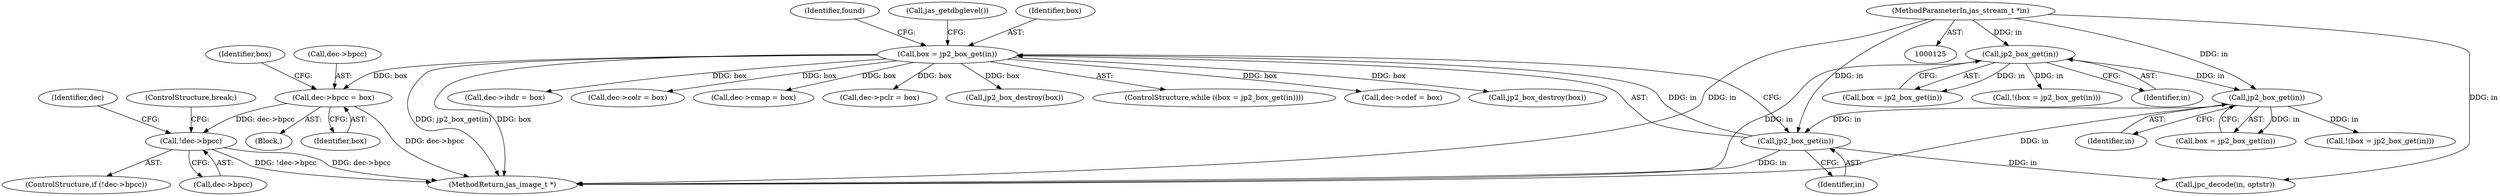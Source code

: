 digraph "0_jasper_d42b2388f7f8e0332c846675133acea151fc557a_33@pointer" {
"1000279" [label="(Call,dec->bpcc = box)"];
"1000229" [label="(Call,box = jp2_box_get(in))"];
"1000231" [label="(Call,jp2_box_get(in))"];
"1000206" [label="(Call,jp2_box_get(in))"];
"1000167" [label="(Call,jp2_box_get(in))"];
"1000126" [label="(MethodParameterIn,jas_stream_t *in)"];
"1000274" [label="(Call,!dec->bpcc)"];
"1000281" [label="(Identifier,dec)"];
"1000280" [label="(Call,dec->bpcc)"];
"1000126" [label="(MethodParameterIn,jas_stream_t *in)"];
"1000167" [label="(Call,jp2_box_get(in))"];
"1000263" [label="(Call,dec->ihdr = box)"];
"1000279" [label="(Call,dec->bpcc = box)"];
"1000366" [label="(Identifier,found)"];
"1000287" [label="(ControlStructure,break;)"];
"1000236" [label="(Call,jas_getdbglevel())"];
"1000204" [label="(Call,box = jp2_box_get(in))"];
"1000165" [label="(Call,box = jp2_box_get(in))"];
"1000343" [label="(Call,dec->colr = box)"];
"1000327" [label="(Call,dec->cmap = box)"];
"1000311" [label="(Call,dec->pclr = box)"];
"1000355" [label="(Call,jp2_box_destroy(box))"];
"1000232" [label="(Identifier,in)"];
"1000278" [label="(Block,)"];
"1000228" [label="(ControlStructure,while ((box = jp2_box_get(in))))"];
"1000230" [label="(Identifier,box)"];
"1000295" [label="(Call,dec->cdef = box)"];
"1000203" [label="(Call,!(box = jp2_box_get(in)))"];
"1000206" [label="(Call,jp2_box_get(in))"];
"1000273" [label="(ControlStructure,if (!dec->bpcc))"];
"1000229" [label="(Call,box = jp2_box_get(in))"];
"1000164" [label="(Call,!(box = jp2_box_get(in)))"];
"1001265" [label="(MethodReturn,jas_image_t *)"];
"1000275" [label="(Call,dec->bpcc)"];
"1001256" [label="(Call,jp2_box_destroy(box))"];
"1000274" [label="(Call,!dec->bpcc)"];
"1000285" [label="(Identifier,box)"];
"1000231" [label="(Call,jp2_box_get(in))"];
"1000377" [label="(Call,jpc_decode(in, optstr))"];
"1000283" [label="(Identifier,box)"];
"1000168" [label="(Identifier,in)"];
"1000207" [label="(Identifier,in)"];
"1000279" -> "1000278"  [label="AST: "];
"1000279" -> "1000283"  [label="CFG: "];
"1000280" -> "1000279"  [label="AST: "];
"1000283" -> "1000279"  [label="AST: "];
"1000285" -> "1000279"  [label="CFG: "];
"1000279" -> "1001265"  [label="DDG: dec->bpcc"];
"1000279" -> "1000274"  [label="DDG: dec->bpcc"];
"1000229" -> "1000279"  [label="DDG: box"];
"1000229" -> "1000228"  [label="AST: "];
"1000229" -> "1000231"  [label="CFG: "];
"1000230" -> "1000229"  [label="AST: "];
"1000231" -> "1000229"  [label="AST: "];
"1000236" -> "1000229"  [label="CFG: "];
"1000366" -> "1000229"  [label="CFG: "];
"1000229" -> "1001265"  [label="DDG: jp2_box_get(in)"];
"1000229" -> "1001265"  [label="DDG: box"];
"1000231" -> "1000229"  [label="DDG: in"];
"1000229" -> "1000263"  [label="DDG: box"];
"1000229" -> "1000295"  [label="DDG: box"];
"1000229" -> "1000311"  [label="DDG: box"];
"1000229" -> "1000327"  [label="DDG: box"];
"1000229" -> "1000343"  [label="DDG: box"];
"1000229" -> "1000355"  [label="DDG: box"];
"1000229" -> "1001256"  [label="DDG: box"];
"1000231" -> "1000232"  [label="CFG: "];
"1000232" -> "1000231"  [label="AST: "];
"1000231" -> "1001265"  [label="DDG: in"];
"1000206" -> "1000231"  [label="DDG: in"];
"1000126" -> "1000231"  [label="DDG: in"];
"1000231" -> "1000377"  [label="DDG: in"];
"1000206" -> "1000204"  [label="AST: "];
"1000206" -> "1000207"  [label="CFG: "];
"1000207" -> "1000206"  [label="AST: "];
"1000204" -> "1000206"  [label="CFG: "];
"1000206" -> "1001265"  [label="DDG: in"];
"1000206" -> "1000203"  [label="DDG: in"];
"1000206" -> "1000204"  [label="DDG: in"];
"1000167" -> "1000206"  [label="DDG: in"];
"1000126" -> "1000206"  [label="DDG: in"];
"1000167" -> "1000165"  [label="AST: "];
"1000167" -> "1000168"  [label="CFG: "];
"1000168" -> "1000167"  [label="AST: "];
"1000165" -> "1000167"  [label="CFG: "];
"1000167" -> "1001265"  [label="DDG: in"];
"1000167" -> "1000164"  [label="DDG: in"];
"1000167" -> "1000165"  [label="DDG: in"];
"1000126" -> "1000167"  [label="DDG: in"];
"1000126" -> "1000125"  [label="AST: "];
"1000126" -> "1001265"  [label="DDG: in"];
"1000126" -> "1000377"  [label="DDG: in"];
"1000274" -> "1000273"  [label="AST: "];
"1000274" -> "1000275"  [label="CFG: "];
"1000275" -> "1000274"  [label="AST: "];
"1000281" -> "1000274"  [label="CFG: "];
"1000287" -> "1000274"  [label="CFG: "];
"1000274" -> "1001265"  [label="DDG: dec->bpcc"];
"1000274" -> "1001265"  [label="DDG: !dec->bpcc"];
}
